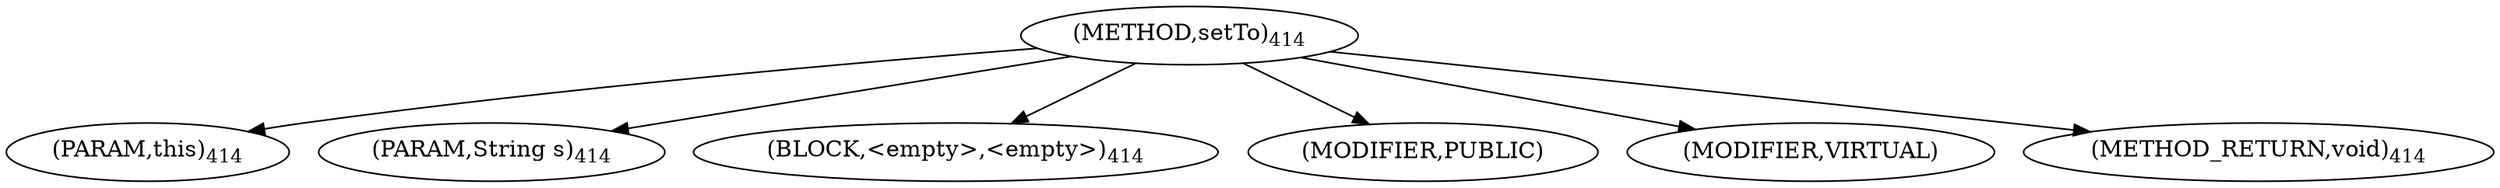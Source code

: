 digraph "setTo" {  
"1033" [label = <(METHOD,setTo)<SUB>414</SUB>> ]
"1034" [label = <(PARAM,this)<SUB>414</SUB>> ]
"1035" [label = <(PARAM,String s)<SUB>414</SUB>> ]
"1036" [label = <(BLOCK,&lt;empty&gt;,&lt;empty&gt;)<SUB>414</SUB>> ]
"1037" [label = <(MODIFIER,PUBLIC)> ]
"1038" [label = <(MODIFIER,VIRTUAL)> ]
"1039" [label = <(METHOD_RETURN,void)<SUB>414</SUB>> ]
  "1033" -> "1034" 
  "1033" -> "1035" 
  "1033" -> "1036" 
  "1033" -> "1037" 
  "1033" -> "1038" 
  "1033" -> "1039" 
}
